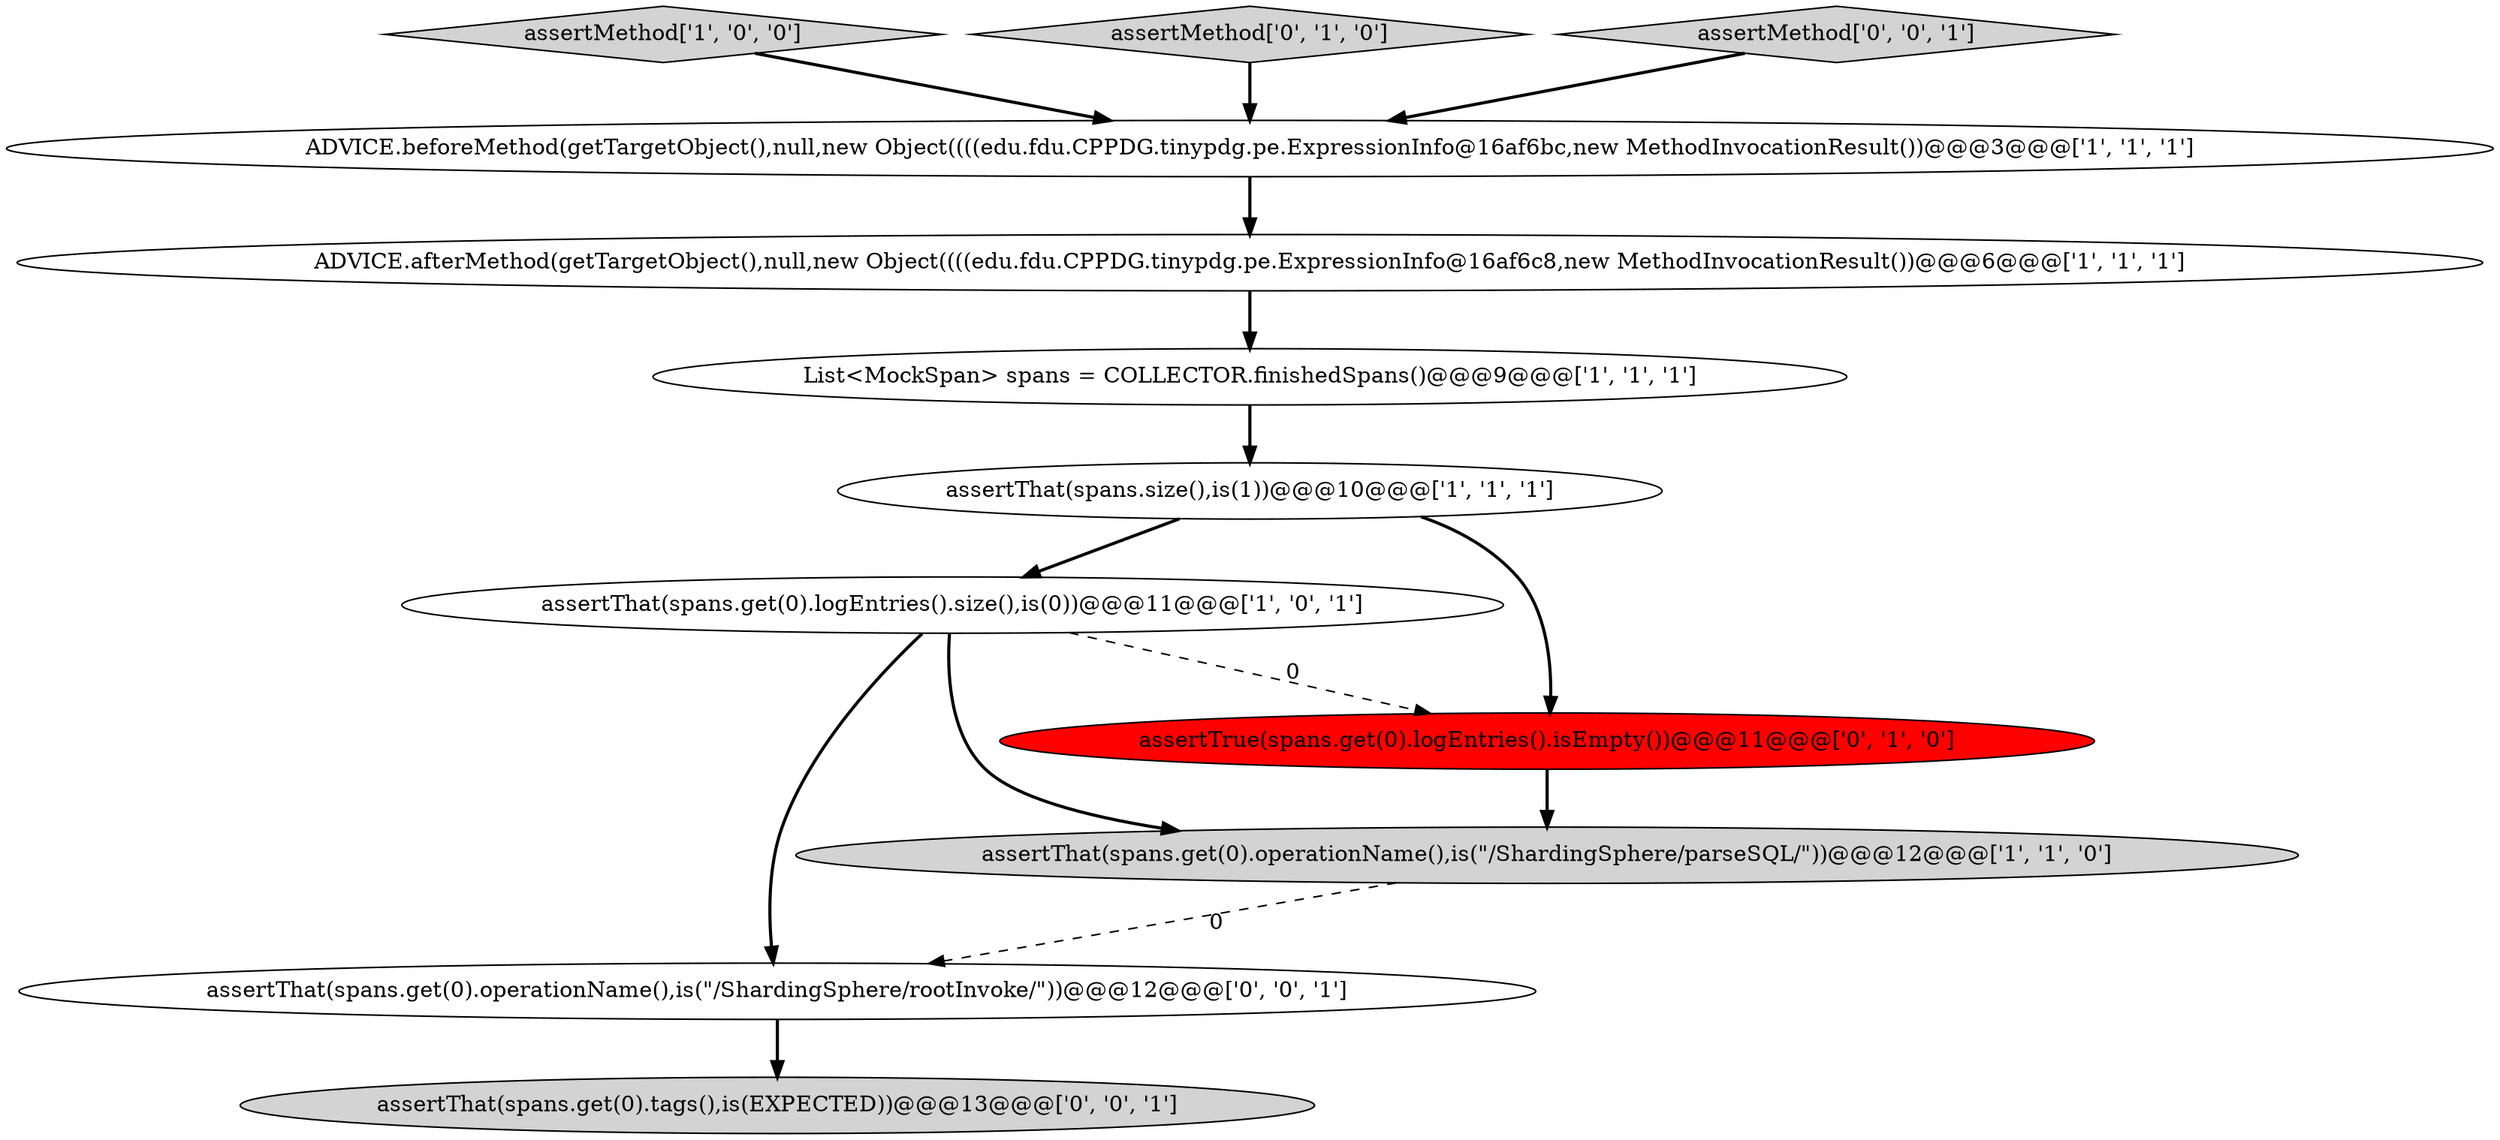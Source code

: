 digraph {
8 [style = filled, label = "assertTrue(spans.get(0).logEntries().isEmpty())@@@11@@@['0', '1', '0']", fillcolor = red, shape = ellipse image = "AAA1AAABBB2BBB"];
4 [style = filled, label = "assertThat(spans.size(),is(1))@@@10@@@['1', '1', '1']", fillcolor = white, shape = ellipse image = "AAA0AAABBB1BBB"];
3 [style = filled, label = "List<MockSpan> spans = COLLECTOR.finishedSpans()@@@9@@@['1', '1', '1']", fillcolor = white, shape = ellipse image = "AAA0AAABBB1BBB"];
6 [style = filled, label = "assertMethod['1', '0', '0']", fillcolor = lightgray, shape = diamond image = "AAA0AAABBB1BBB"];
10 [style = filled, label = "assertThat(spans.get(0).operationName(),is(\"/ShardingSphere/rootInvoke/\"))@@@12@@@['0', '0', '1']", fillcolor = white, shape = ellipse image = "AAA0AAABBB3BBB"];
1 [style = filled, label = "assertThat(spans.get(0).logEntries().size(),is(0))@@@11@@@['1', '0', '1']", fillcolor = white, shape = ellipse image = "AAA0AAABBB1BBB"];
7 [style = filled, label = "assertMethod['0', '1', '0']", fillcolor = lightgray, shape = diamond image = "AAA0AAABBB2BBB"];
9 [style = filled, label = "assertMethod['0', '0', '1']", fillcolor = lightgray, shape = diamond image = "AAA0AAABBB3BBB"];
11 [style = filled, label = "assertThat(spans.get(0).tags(),is(EXPECTED))@@@13@@@['0', '0', '1']", fillcolor = lightgray, shape = ellipse image = "AAA0AAABBB3BBB"];
2 [style = filled, label = "ADVICE.afterMethod(getTargetObject(),null,new Object((((edu.fdu.CPPDG.tinypdg.pe.ExpressionInfo@16af6c8,new MethodInvocationResult())@@@6@@@['1', '1', '1']", fillcolor = white, shape = ellipse image = "AAA0AAABBB1BBB"];
0 [style = filled, label = "assertThat(spans.get(0).operationName(),is(\"/ShardingSphere/parseSQL/\"))@@@12@@@['1', '1', '0']", fillcolor = lightgray, shape = ellipse image = "AAA0AAABBB1BBB"];
5 [style = filled, label = "ADVICE.beforeMethod(getTargetObject(),null,new Object((((edu.fdu.CPPDG.tinypdg.pe.ExpressionInfo@16af6bc,new MethodInvocationResult())@@@3@@@['1', '1', '1']", fillcolor = white, shape = ellipse image = "AAA0AAABBB1BBB"];
8->0 [style = bold, label=""];
9->5 [style = bold, label=""];
4->8 [style = bold, label=""];
1->8 [style = dashed, label="0"];
6->5 [style = bold, label=""];
5->2 [style = bold, label=""];
4->1 [style = bold, label=""];
7->5 [style = bold, label=""];
1->0 [style = bold, label=""];
1->10 [style = bold, label=""];
3->4 [style = bold, label=""];
0->10 [style = dashed, label="0"];
2->3 [style = bold, label=""];
10->11 [style = bold, label=""];
}
